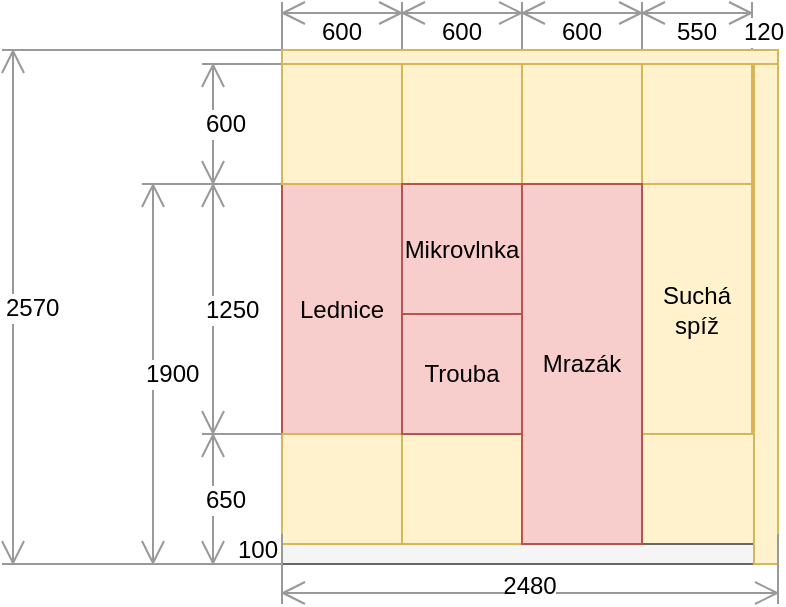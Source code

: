 <mxfile version="20.3.0" type="device"><diagram id="vtQquzI4iVmjjQQ1tL-T" name="Page-1"><mxGraphModel dx="703" dy="409" grid="1" gridSize="10" guides="1" tooltips="1" connect="1" arrows="1" fold="1" page="1" pageScale="1" pageWidth="1600" pageHeight="900" math="0" shadow="0"><root><mxCell id="0"/><mxCell id="1" parent="0"/><mxCell id="thXdoWXULZ0o-IUbp3jS-1" value="" style="rounded=0;whiteSpace=wrap;html=1;" parent="1" vertex="1"><mxGeometry x="360" y="333" width="248" height="257" as="geometry"/></mxCell><mxCell id="XLA-jccT_AFtEosVJOcE-6" value="" style="rounded=0;whiteSpace=wrap;html=1;fillColor=#fff2cc;strokeColor=#d6b656;" parent="1" vertex="1"><mxGeometry x="540" y="525" width="60" height="55" as="geometry"/></mxCell><mxCell id="thXdoWXULZ0o-IUbp3jS-2" value="" style="rounded=0;whiteSpace=wrap;html=1;fillColor=#f5f5f5;fontColor=#333333;strokeColor=#666666;" parent="1" vertex="1"><mxGeometry x="360" y="580" width="248" height="10" as="geometry"/></mxCell><mxCell id="thXdoWXULZ0o-IUbp3jS-4" value="Lednice" style="rounded=0;whiteSpace=wrap;html=1;fillColor=#f8cecc;strokeColor=#b85450;" parent="1" vertex="1"><mxGeometry x="360" y="400" width="60" height="125" as="geometry"/></mxCell><mxCell id="thXdoWXULZ0o-IUbp3jS-5" value="100" style="shape=dimension;direction=south;whiteSpace=wrap;html=1;align=right;points=[];verticalAlign=middle;labelBackgroundColor=#ffffff;strokeColor=none;" parent="1" vertex="1"><mxGeometry x="320" y="575" width="40" height="15" as="geometry"/></mxCell><mxCell id="thXdoWXULZ0o-IUbp3jS-7" value="1250" style="shape=dimension;direction=south;whiteSpace=wrap;html=1;align=left;points=[];verticalAlign=middle;labelBackgroundColor=#ffffff;strokeColor=#999999;" parent="1" vertex="1"><mxGeometry x="320" y="400" width="40" height="125" as="geometry"/></mxCell><mxCell id="thXdoWXULZ0o-IUbp3jS-9" value="600" style="shape=dimension;direction=south;whiteSpace=wrap;html=1;align=left;points=[];verticalAlign=middle;labelBackgroundColor=#ffffff;strokeColor=#999999;" parent="1" vertex="1"><mxGeometry x="320" y="340" width="40" height="60" as="geometry"/></mxCell><mxCell id="thXdoWXULZ0o-IUbp3jS-10" value="1900" style="shape=dimension;direction=south;whiteSpace=wrap;html=1;align=left;points=[];verticalAlign=middle;labelBackgroundColor=#ffffff;strokeColor=#999999;" parent="1" vertex="1"><mxGeometry x="290" y="400" width="70" height="190" as="geometry"/></mxCell><mxCell id="thXdoWXULZ0o-IUbp3jS-12" value="" style="rounded=0;whiteSpace=wrap;html=1;fillColor=#fff2cc;strokeColor=#d6b656;" parent="1" vertex="1"><mxGeometry x="360" y="525" width="60" height="55" as="geometry"/></mxCell><mxCell id="thXdoWXULZ0o-IUbp3jS-15" value="" style="rounded=0;whiteSpace=wrap;html=1;fillColor=#fff2cc;strokeColor=#d6b656;" parent="1" vertex="1"><mxGeometry x="420" y="340" width="60" height="60" as="geometry"/></mxCell><mxCell id="thXdoWXULZ0o-IUbp3jS-16" value="" style="rounded=0;whiteSpace=wrap;html=1;fillColor=#fff2cc;strokeColor=#d6b656;" parent="1" vertex="1"><mxGeometry x="420" y="525" width="60" height="55" as="geometry"/></mxCell><mxCell id="thXdoWXULZ0o-IUbp3jS-20" value="" style="rounded=0;whiteSpace=wrap;html=1;fillColor=#fff2cc;strokeColor=#d6b656;" parent="1" vertex="1"><mxGeometry x="480" y="340" width="60" height="60" as="geometry"/></mxCell><mxCell id="thXdoWXULZ0o-IUbp3jS-23" value="Suchá spíž" style="rounded=0;whiteSpace=wrap;html=1;fillColor=#fff2cc;strokeColor=#d6b656;" parent="1" vertex="1"><mxGeometry x="540" y="400" width="55" height="125" as="geometry"/></mxCell><mxCell id="thXdoWXULZ0o-IUbp3jS-25" value="" style="rounded=0;whiteSpace=wrap;html=1;fillColor=#fff2cc;strokeColor=#d6b656;" parent="1" vertex="1"><mxGeometry x="540" y="340" width="55" height="60" as="geometry"/></mxCell><mxCell id="thXdoWXULZ0o-IUbp3jS-26" value="" style="rounded=0;whiteSpace=wrap;html=1;fillColor=#fff2cc;strokeColor=#d6b656;" parent="1" vertex="1"><mxGeometry x="596" y="340" width="12" height="250" as="geometry"/></mxCell><mxCell id="thXdoWXULZ0o-IUbp3jS-27" value="2480" style="shape=dimension;direction=east;whiteSpace=wrap;html=1;align=center;points=[];verticalAlign=bottom;spacingTop=-8;labelBackgroundColor=#ffffff;strokeColor=#999999;" parent="1" vertex="1"><mxGeometry x="360" y="575" width="248" height="35" as="geometry"/></mxCell><mxCell id="thXdoWXULZ0o-IUbp3jS-28" value="600" style="shape=dimension;direction=west;whiteSpace=wrap;html=1;align=center;points=[];verticalAlign=middle;labelBackgroundColor=#ffffff;strokeColor=#999999;" parent="1" vertex="1"><mxGeometry x="360" y="309" width="60" height="30" as="geometry"/></mxCell><mxCell id="thXdoWXULZ0o-IUbp3jS-29" value="600" style="shape=dimension;direction=west;whiteSpace=wrap;html=1;align=center;points=[];verticalAlign=middle;labelBackgroundColor=#ffffff;strokeColor=#999999;" parent="1" vertex="1"><mxGeometry x="420" y="309" width="60" height="30" as="geometry"/></mxCell><mxCell id="thXdoWXULZ0o-IUbp3jS-30" value="600" style="shape=dimension;direction=west;whiteSpace=wrap;html=1;align=center;points=[];verticalAlign=middle;labelBackgroundColor=#ffffff;strokeColor=#999999;" parent="1" vertex="1"><mxGeometry x="480" y="309" width="60" height="30" as="geometry"/></mxCell><mxCell id="thXdoWXULZ0o-IUbp3jS-31" value="550" style="shape=dimension;direction=west;whiteSpace=wrap;html=1;align=center;points=[];verticalAlign=middle;labelBackgroundColor=#ffffff;strokeColor=#999999;" parent="1" vertex="1"><mxGeometry x="540" y="309" width="55" height="30" as="geometry"/></mxCell><mxCell id="thXdoWXULZ0o-IUbp3jS-17" value="Trouba" style="rounded=0;whiteSpace=wrap;html=1;fillColor=#f8cecc;strokeColor=#b85450;" parent="1" vertex="1"><mxGeometry x="420" y="465" width="60" height="60" as="geometry"/></mxCell><mxCell id="thXdoWXULZ0o-IUbp3jS-13" value="Mrazák" style="rounded=0;whiteSpace=wrap;html=1;fillColor=#f8cecc;strokeColor=#b85450;" parent="1" vertex="1"><mxGeometry x="480" y="400" width="60" height="180" as="geometry"/></mxCell><mxCell id="thXdoWXULZ0o-IUbp3jS-34" value="120" style="shape=dimension;direction=west;whiteSpace=wrap;html=1;align=center;points=[];verticalAlign=middle;labelBackgroundColor=#ffffff;strokeColor=none;" parent="1" vertex="1"><mxGeometry x="595" y="309" width="12" height="30" as="geometry"/></mxCell><mxCell id="XLA-jccT_AFtEosVJOcE-8" value="2570" style="shape=dimension;direction=south;whiteSpace=wrap;html=1;align=left;points=[];verticalAlign=middle;labelBackgroundColor=#ffffff;strokeColor=#999999;" parent="1" vertex="1"><mxGeometry x="220" y="333" width="140" height="257" as="geometry"/></mxCell><mxCell id="XLA-jccT_AFtEosVJOcE-9" value="" style="rounded=0;whiteSpace=wrap;html=1;fillColor=#fff2cc;strokeColor=#d6b656;" parent="1" vertex="1"><mxGeometry x="360" y="340" width="60" height="60" as="geometry"/></mxCell><mxCell id="XLA-jccT_AFtEosVJOcE-15" value="" style="rounded=0;whiteSpace=wrap;html=1;fillColor=#fff2cc;strokeColor=#d6b656;" parent="1" vertex="1"><mxGeometry x="420" y="400" width="60" height="60" as="geometry"/></mxCell><mxCell id="uPZTr6VU6R-M-8eF6N0f-1" value="650" style="shape=dimension;direction=south;whiteSpace=wrap;html=1;align=left;points=[];verticalAlign=middle;labelBackgroundColor=#ffffff;strokeColor=#999999;" parent="1" vertex="1"><mxGeometry x="320" y="525" width="40" height="65" as="geometry"/></mxCell><mxCell id="aHcXb-v9VIHlSTh2CvTY-1" value="Mikrovlnka" style="rounded=0;whiteSpace=wrap;html=1;fillColor=#f8cecc;strokeColor=#b85450;" parent="1" vertex="1"><mxGeometry x="420" y="400" width="60" height="65" as="geometry"/></mxCell><mxCell id="oxquYnAIyyq6WsF-ylsq-1" value="" style="rounded=0;whiteSpace=wrap;html=1;fillColor=#fff2cc;strokeColor=#d6b656;" vertex="1" parent="1"><mxGeometry x="360" y="333" width="248" height="7" as="geometry"/></mxCell></root></mxGraphModel></diagram></mxfile>